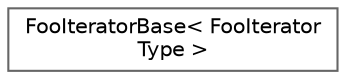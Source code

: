 digraph "类继承关系图"
{
 // LATEX_PDF_SIZE
  bgcolor="transparent";
  edge [fontname=Helvetica,fontsize=10,labelfontname=Helvetica,labelfontsize=10];
  node [fontname=Helvetica,fontsize=10,shape=box,height=0.2,width=0.4];
  rankdir="LR";
  Node0 [id="Node000000",label="FooIteratorBase\< FooIterator\lType \>",height=0.2,width=0.4,color="grey40", fillcolor="white", style="filled",URL="$class_foo_iterator_base.html",tooltip=" "];
}
